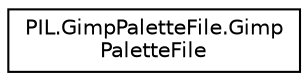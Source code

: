 digraph "Graphical Class Hierarchy"
{
 // LATEX_PDF_SIZE
  edge [fontname="Helvetica",fontsize="10",labelfontname="Helvetica",labelfontsize="10"];
  node [fontname="Helvetica",fontsize="10",shape=record];
  rankdir="LR";
  Node0 [label="PIL.GimpPaletteFile.Gimp\lPaletteFile",height=0.2,width=0.4,color="black", fillcolor="white", style="filled",URL="$classPIL_1_1GimpPaletteFile_1_1GimpPaletteFile.html",tooltip=" "];
}
